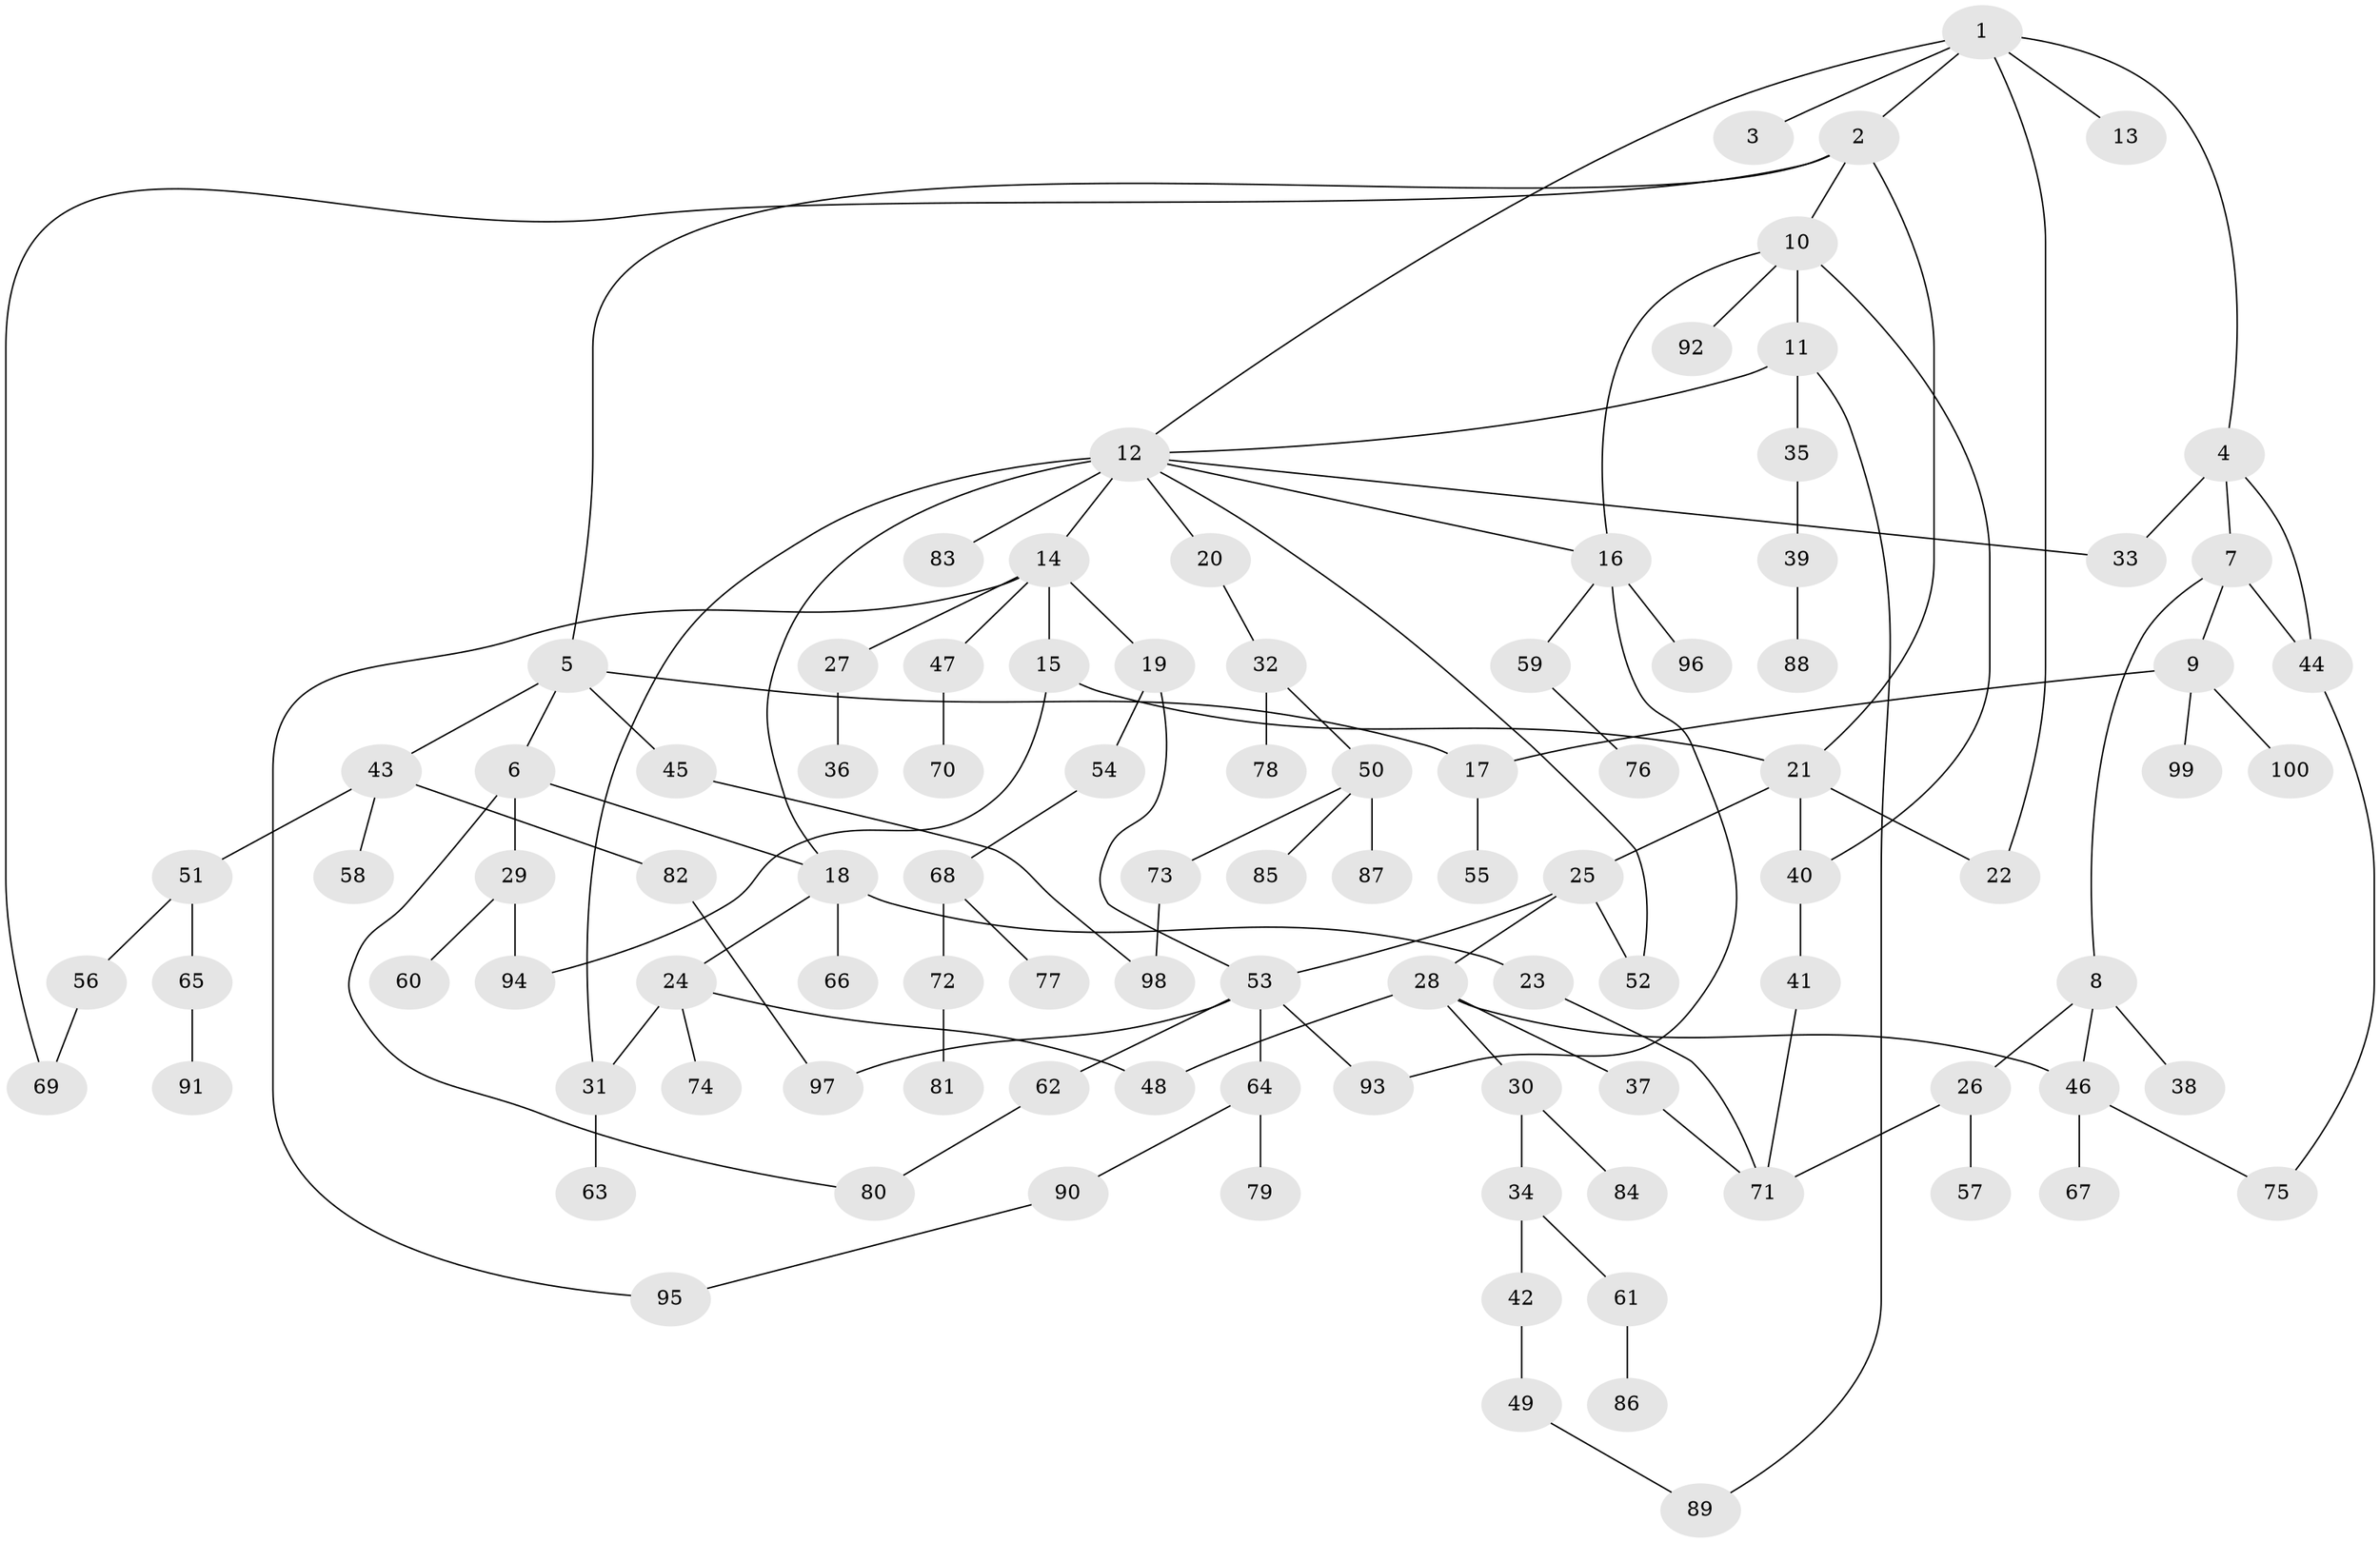 // Generated by graph-tools (version 1.1) at 2025/11/02/21/25 10:11:06]
// undirected, 100 vertices, 125 edges
graph export_dot {
graph [start="1"]
  node [color=gray90,style=filled];
  1;
  2;
  3;
  4;
  5;
  6;
  7;
  8;
  9;
  10;
  11;
  12;
  13;
  14;
  15;
  16;
  17;
  18;
  19;
  20;
  21;
  22;
  23;
  24;
  25;
  26;
  27;
  28;
  29;
  30;
  31;
  32;
  33;
  34;
  35;
  36;
  37;
  38;
  39;
  40;
  41;
  42;
  43;
  44;
  45;
  46;
  47;
  48;
  49;
  50;
  51;
  52;
  53;
  54;
  55;
  56;
  57;
  58;
  59;
  60;
  61;
  62;
  63;
  64;
  65;
  66;
  67;
  68;
  69;
  70;
  71;
  72;
  73;
  74;
  75;
  76;
  77;
  78;
  79;
  80;
  81;
  82;
  83;
  84;
  85;
  86;
  87;
  88;
  89;
  90;
  91;
  92;
  93;
  94;
  95;
  96;
  97;
  98;
  99;
  100;
  1 -- 2;
  1 -- 3;
  1 -- 4;
  1 -- 12;
  1 -- 13;
  1 -- 22;
  2 -- 5;
  2 -- 10;
  2 -- 69;
  2 -- 21;
  4 -- 7;
  4 -- 44;
  4 -- 33;
  5 -- 6;
  5 -- 17;
  5 -- 43;
  5 -- 45;
  6 -- 18;
  6 -- 29;
  6 -- 80;
  7 -- 8;
  7 -- 9;
  7 -- 44;
  8 -- 26;
  8 -- 38;
  8 -- 46;
  9 -- 99;
  9 -- 100;
  9 -- 17;
  10 -- 11;
  10 -- 16;
  10 -- 40;
  10 -- 92;
  11 -- 35;
  11 -- 89;
  11 -- 12;
  12 -- 14;
  12 -- 20;
  12 -- 31;
  12 -- 33;
  12 -- 52;
  12 -- 83;
  12 -- 18;
  12 -- 16;
  14 -- 15;
  14 -- 19;
  14 -- 27;
  14 -- 47;
  14 -- 95;
  15 -- 21;
  15 -- 94;
  16 -- 59;
  16 -- 96;
  16 -- 93;
  17 -- 55;
  18 -- 23;
  18 -- 24;
  18 -- 66;
  19 -- 53;
  19 -- 54;
  20 -- 32;
  21 -- 25;
  21 -- 40;
  21 -- 22;
  23 -- 71;
  24 -- 48;
  24 -- 74;
  24 -- 31;
  25 -- 28;
  25 -- 52;
  25 -- 53;
  26 -- 57;
  26 -- 71;
  27 -- 36;
  28 -- 30;
  28 -- 37;
  28 -- 46;
  28 -- 48;
  29 -- 60;
  29 -- 94;
  30 -- 34;
  30 -- 84;
  31 -- 63;
  32 -- 50;
  32 -- 78;
  34 -- 42;
  34 -- 61;
  35 -- 39;
  37 -- 71;
  39 -- 88;
  40 -- 41;
  41 -- 71;
  42 -- 49;
  43 -- 51;
  43 -- 58;
  43 -- 82;
  44 -- 75;
  45 -- 98;
  46 -- 67;
  46 -- 75;
  47 -- 70;
  49 -- 89;
  50 -- 73;
  50 -- 85;
  50 -- 87;
  51 -- 56;
  51 -- 65;
  53 -- 62;
  53 -- 64;
  53 -- 93;
  53 -- 97;
  54 -- 68;
  56 -- 69;
  59 -- 76;
  61 -- 86;
  62 -- 80;
  64 -- 79;
  64 -- 90;
  65 -- 91;
  68 -- 72;
  68 -- 77;
  72 -- 81;
  73 -- 98;
  82 -- 97;
  90 -- 95;
}
